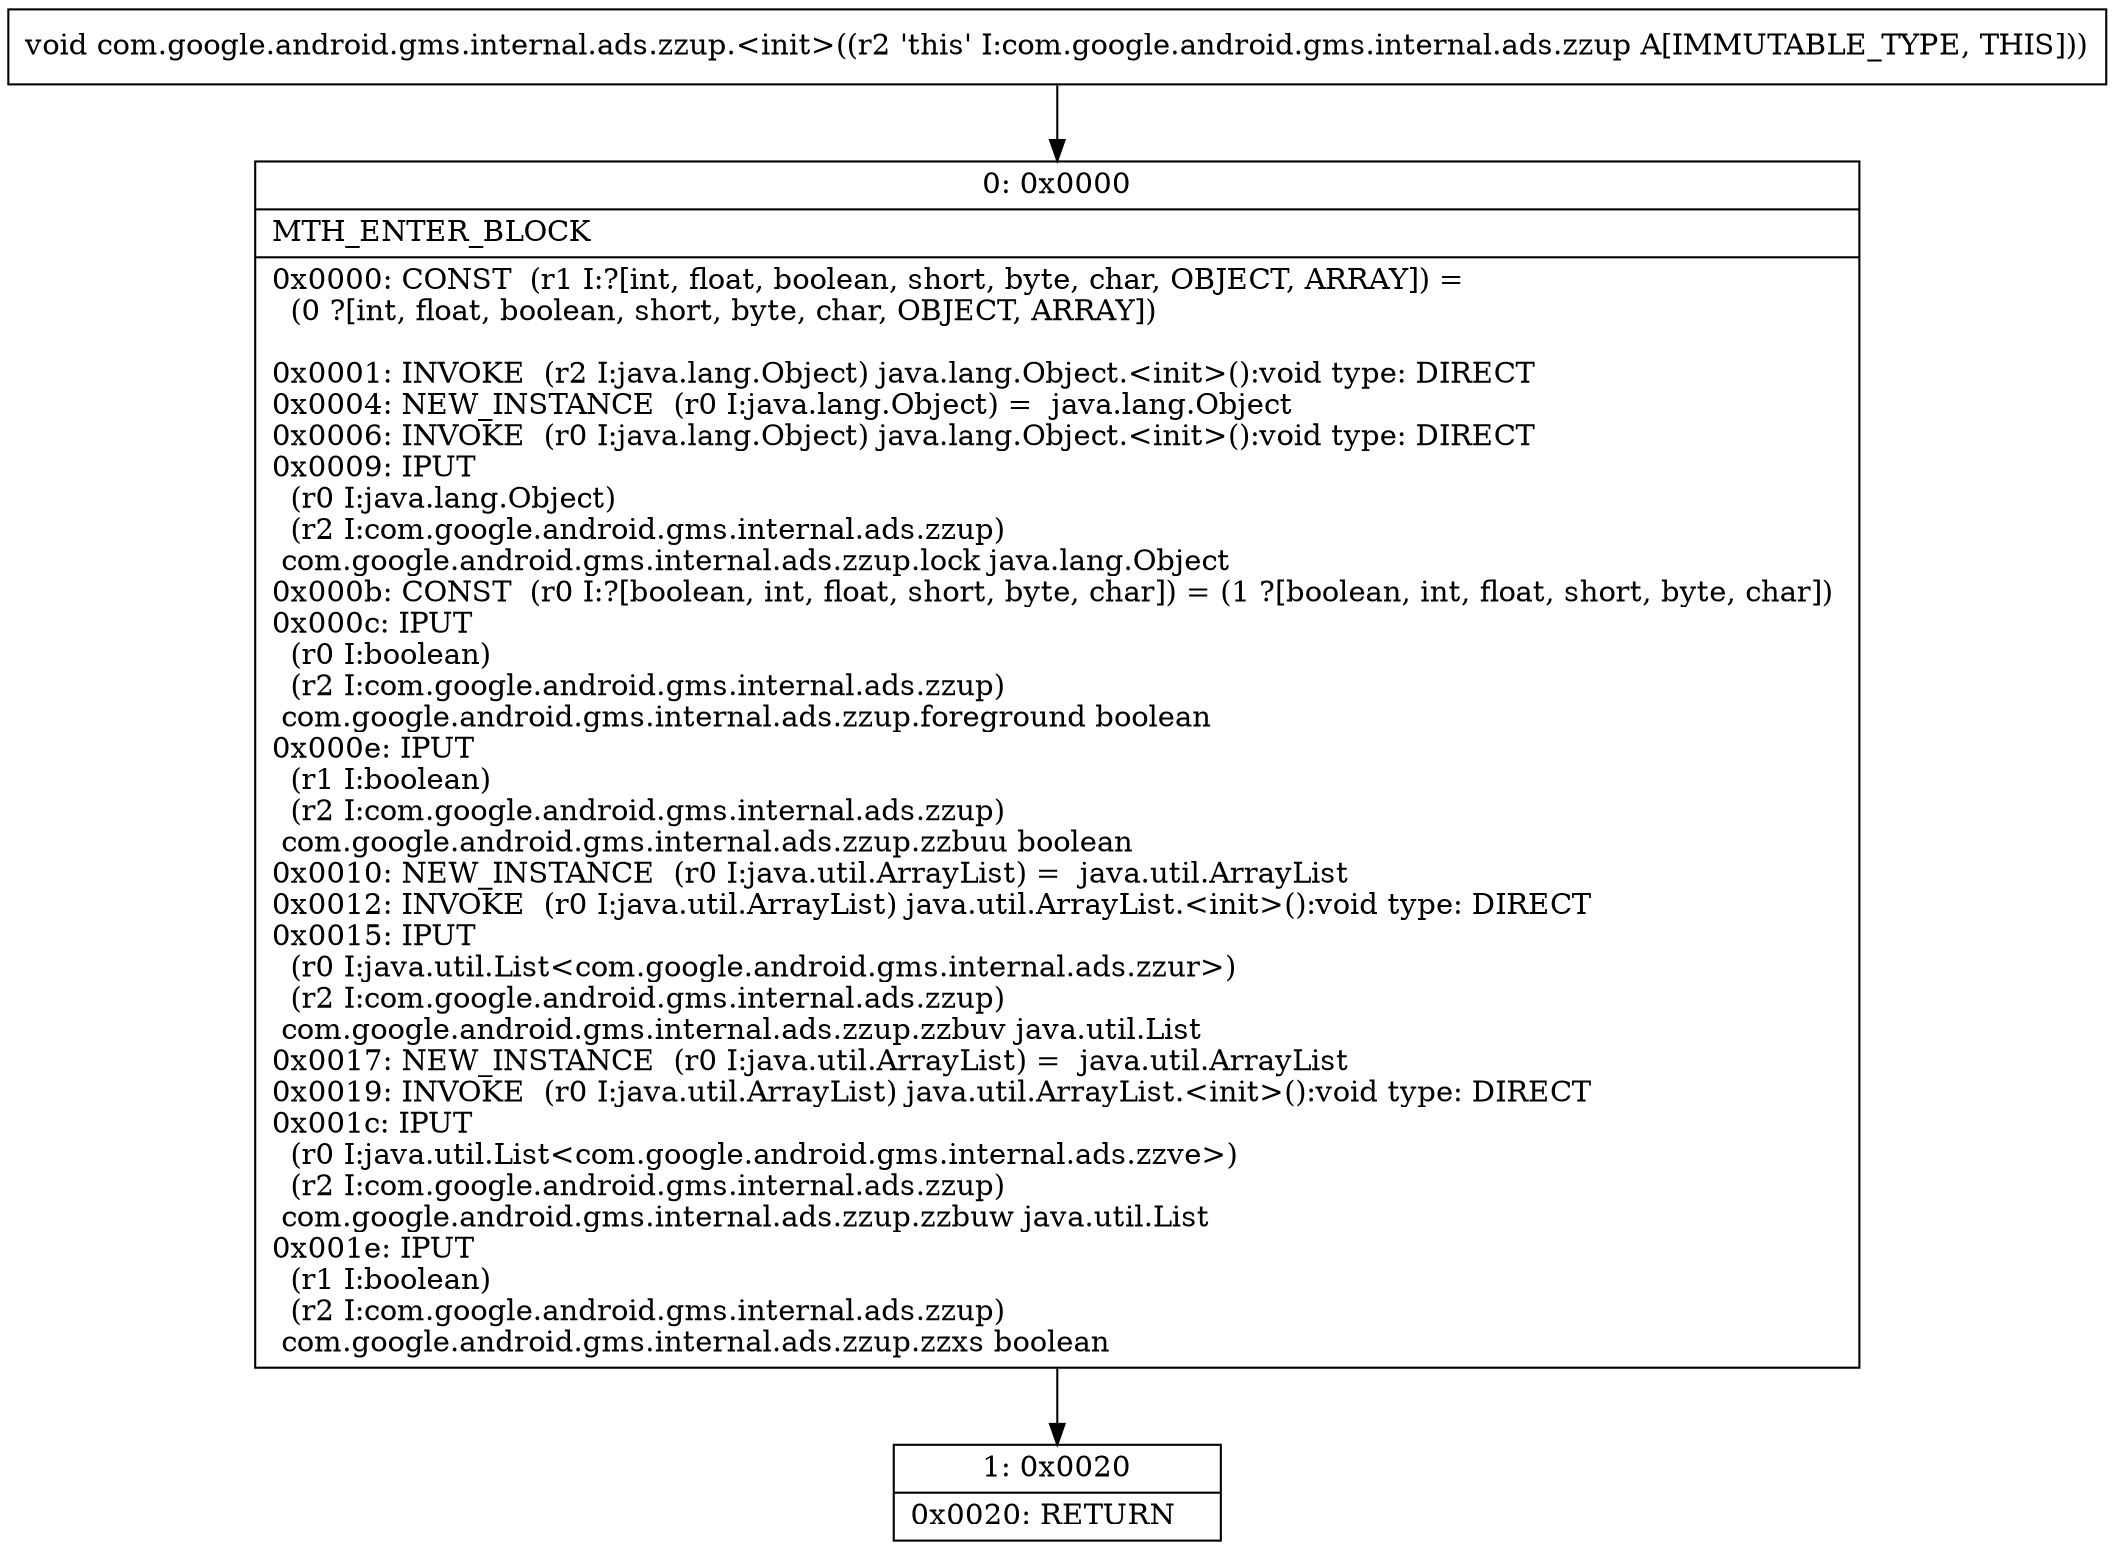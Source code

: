 digraph "CFG forcom.google.android.gms.internal.ads.zzup.\<init\>()V" {
Node_0 [shape=record,label="{0\:\ 0x0000|MTH_ENTER_BLOCK\l|0x0000: CONST  (r1 I:?[int, float, boolean, short, byte, char, OBJECT, ARRAY]) = \l  (0 ?[int, float, boolean, short, byte, char, OBJECT, ARRAY])\l \l0x0001: INVOKE  (r2 I:java.lang.Object) java.lang.Object.\<init\>():void type: DIRECT \l0x0004: NEW_INSTANCE  (r0 I:java.lang.Object) =  java.lang.Object \l0x0006: INVOKE  (r0 I:java.lang.Object) java.lang.Object.\<init\>():void type: DIRECT \l0x0009: IPUT  \l  (r0 I:java.lang.Object)\l  (r2 I:com.google.android.gms.internal.ads.zzup)\l com.google.android.gms.internal.ads.zzup.lock java.lang.Object \l0x000b: CONST  (r0 I:?[boolean, int, float, short, byte, char]) = (1 ?[boolean, int, float, short, byte, char]) \l0x000c: IPUT  \l  (r0 I:boolean)\l  (r2 I:com.google.android.gms.internal.ads.zzup)\l com.google.android.gms.internal.ads.zzup.foreground boolean \l0x000e: IPUT  \l  (r1 I:boolean)\l  (r2 I:com.google.android.gms.internal.ads.zzup)\l com.google.android.gms.internal.ads.zzup.zzbuu boolean \l0x0010: NEW_INSTANCE  (r0 I:java.util.ArrayList) =  java.util.ArrayList \l0x0012: INVOKE  (r0 I:java.util.ArrayList) java.util.ArrayList.\<init\>():void type: DIRECT \l0x0015: IPUT  \l  (r0 I:java.util.List\<com.google.android.gms.internal.ads.zzur\>)\l  (r2 I:com.google.android.gms.internal.ads.zzup)\l com.google.android.gms.internal.ads.zzup.zzbuv java.util.List \l0x0017: NEW_INSTANCE  (r0 I:java.util.ArrayList) =  java.util.ArrayList \l0x0019: INVOKE  (r0 I:java.util.ArrayList) java.util.ArrayList.\<init\>():void type: DIRECT \l0x001c: IPUT  \l  (r0 I:java.util.List\<com.google.android.gms.internal.ads.zzve\>)\l  (r2 I:com.google.android.gms.internal.ads.zzup)\l com.google.android.gms.internal.ads.zzup.zzbuw java.util.List \l0x001e: IPUT  \l  (r1 I:boolean)\l  (r2 I:com.google.android.gms.internal.ads.zzup)\l com.google.android.gms.internal.ads.zzup.zzxs boolean \l}"];
Node_1 [shape=record,label="{1\:\ 0x0020|0x0020: RETURN   \l}"];
MethodNode[shape=record,label="{void com.google.android.gms.internal.ads.zzup.\<init\>((r2 'this' I:com.google.android.gms.internal.ads.zzup A[IMMUTABLE_TYPE, THIS])) }"];
MethodNode -> Node_0;
Node_0 -> Node_1;
}

